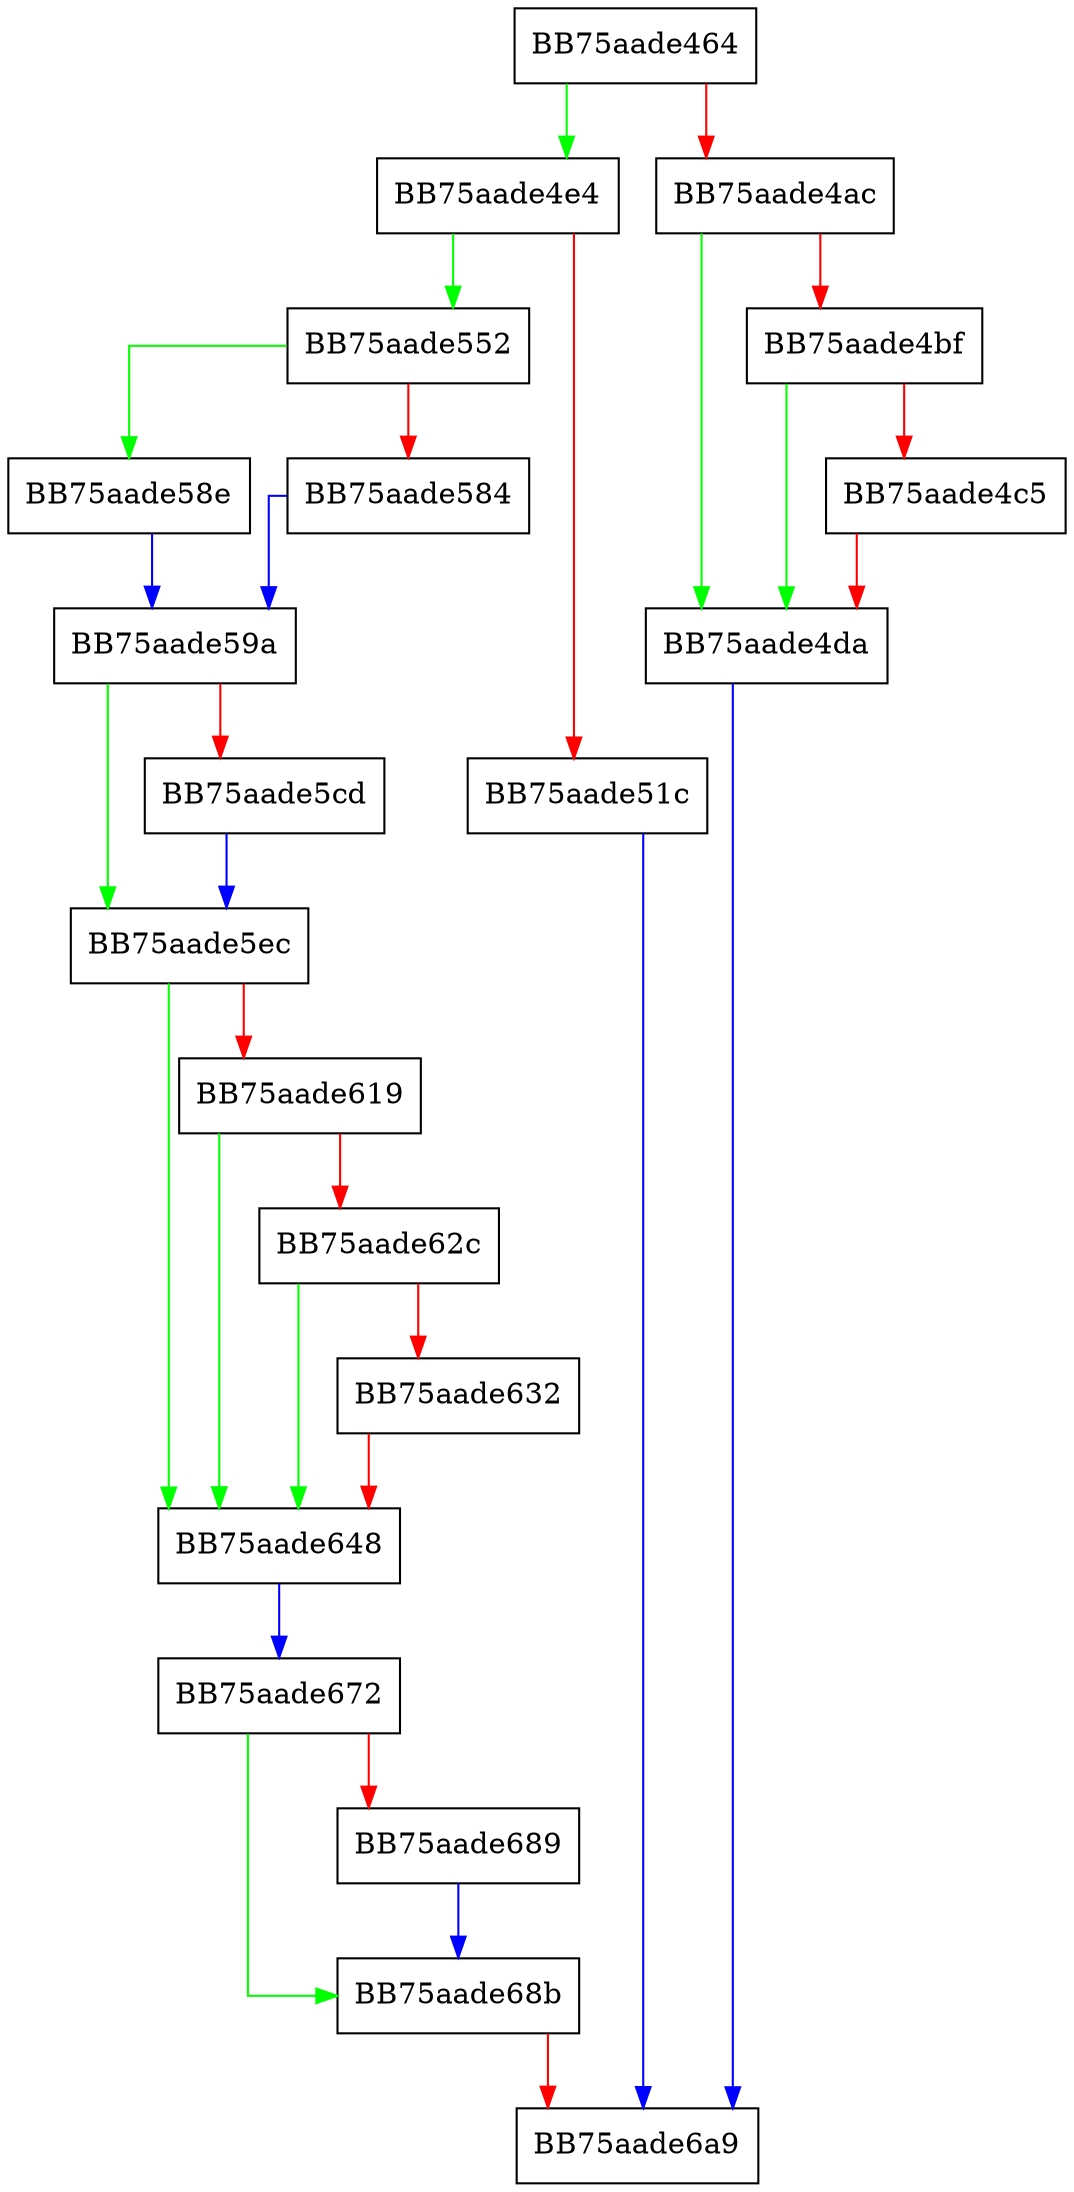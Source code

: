 digraph FpDropBlob {
  node [shape="box"];
  graph [splines=ortho];
  BB75aade464 -> BB75aade4e4 [color="green"];
  BB75aade464 -> BB75aade4ac [color="red"];
  BB75aade4ac -> BB75aade4da [color="green"];
  BB75aade4ac -> BB75aade4bf [color="red"];
  BB75aade4bf -> BB75aade4da [color="green"];
  BB75aade4bf -> BB75aade4c5 [color="red"];
  BB75aade4c5 -> BB75aade4da [color="red"];
  BB75aade4da -> BB75aade6a9 [color="blue"];
  BB75aade4e4 -> BB75aade552 [color="green"];
  BB75aade4e4 -> BB75aade51c [color="red"];
  BB75aade51c -> BB75aade6a9 [color="blue"];
  BB75aade552 -> BB75aade58e [color="green"];
  BB75aade552 -> BB75aade584 [color="red"];
  BB75aade584 -> BB75aade59a [color="blue"];
  BB75aade58e -> BB75aade59a [color="blue"];
  BB75aade59a -> BB75aade5ec [color="green"];
  BB75aade59a -> BB75aade5cd [color="red"];
  BB75aade5cd -> BB75aade5ec [color="blue"];
  BB75aade5ec -> BB75aade648 [color="green"];
  BB75aade5ec -> BB75aade619 [color="red"];
  BB75aade619 -> BB75aade648 [color="green"];
  BB75aade619 -> BB75aade62c [color="red"];
  BB75aade62c -> BB75aade648 [color="green"];
  BB75aade62c -> BB75aade632 [color="red"];
  BB75aade632 -> BB75aade648 [color="red"];
  BB75aade648 -> BB75aade672 [color="blue"];
  BB75aade672 -> BB75aade68b [color="green"];
  BB75aade672 -> BB75aade689 [color="red"];
  BB75aade689 -> BB75aade68b [color="blue"];
  BB75aade68b -> BB75aade6a9 [color="red"];
}